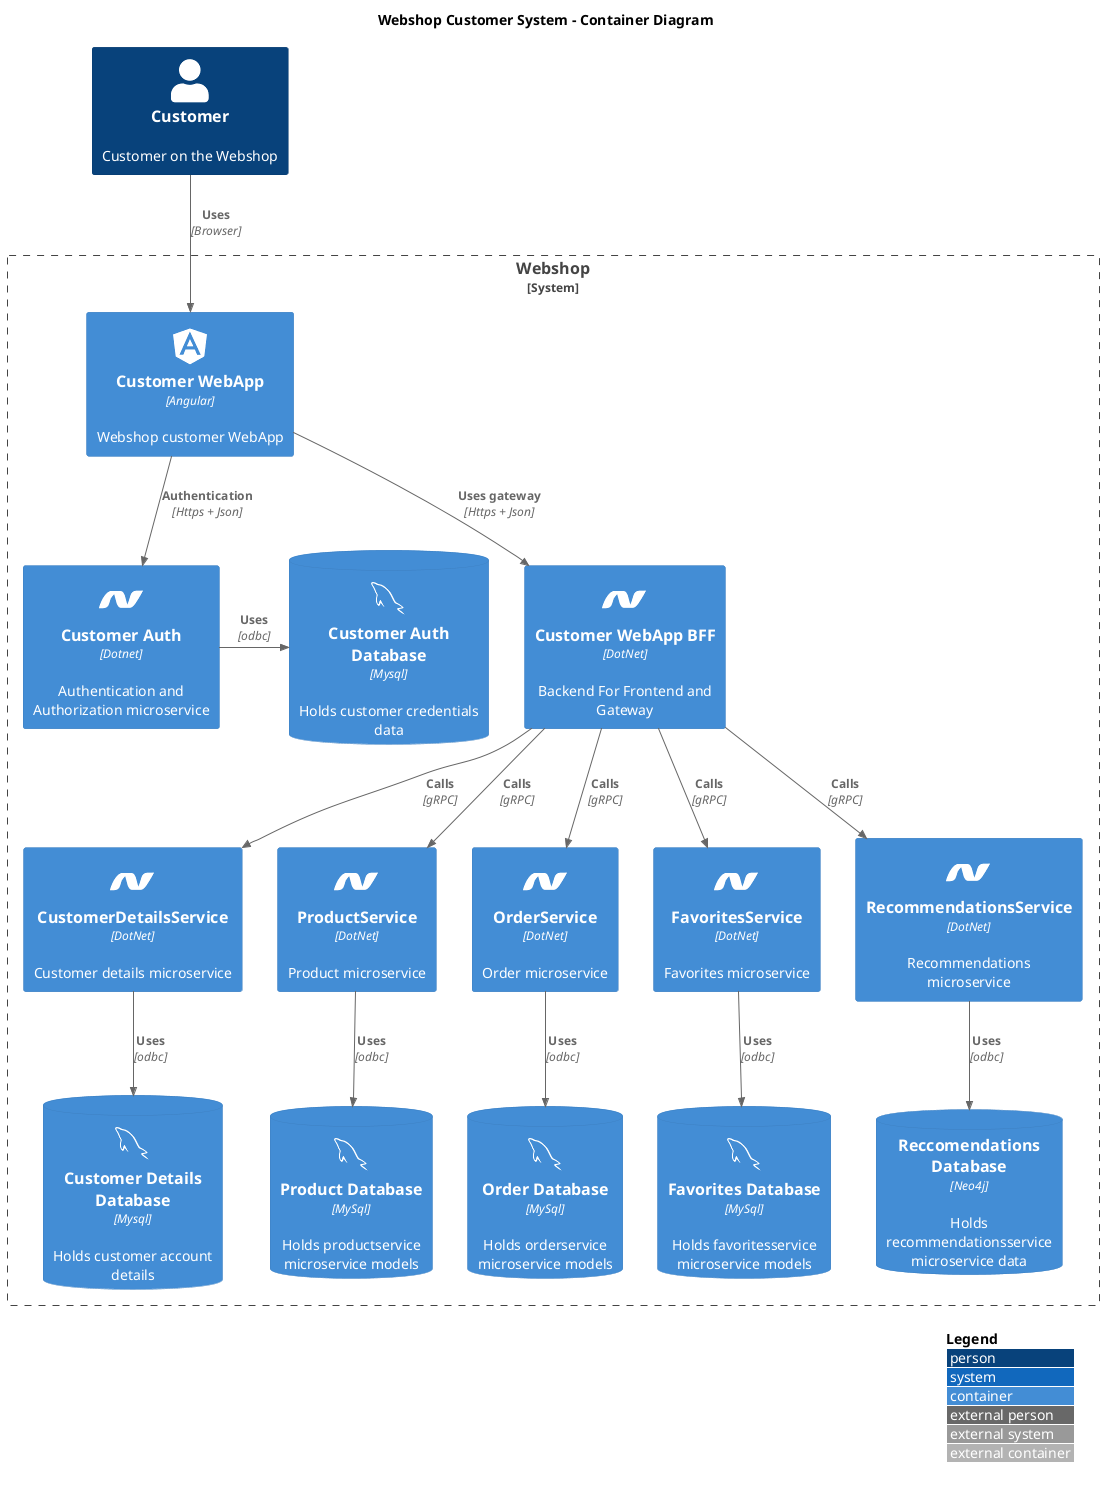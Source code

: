 @startuml AirToto_C2
!include <C4/C4_Container>
!include <tupadr3/devicons/angular>
!include <tupadr3/devicons/dotnet>
!include <tupadr3/devicons/mysql>
!include <cloudinsight/rabbitmq>

LAYOUT_WITH_LEGEND()

title Webshop Customer System - Container Diagram

' Actors
Person(customer, Customer, Customer on the Webshop)

System_Boundary(c1, Webshop) {
    ' Frontend
    Container(web, Customer WebApp, Angular, Webshop customer WebApp, angular)

    ' Backend
    Container(webbff, Customer WebApp BFF, DotNet, Backend For Frontend and Gateway, dotnet)
    Container(authservice, Customer Auth, Dotnet, Authentication and Authorization microservice, dotnet)
    Container(customerservice, CustomerDetailsService, DotNet, Customer details microservice, dotnet)
    Container(productservice, ProductService, DotNet, Product microservice, dotnet)
    Container(basketservice, OrderService, DotNet, Order microservice, dotnet)
    Container(favoritesservice, FavoritesService, DotNet, Favorites microservice, dotnet)
    Container(recommendationsservice, RecommendationsService, DotNet, Recommendations microservice, dotnet)

    ' Database
    ContainerDb(authdb, Customer Auth Database, Mysql, Holds customer credentials data, mysql)
    ContainerDb(customerdb, Customer Details Database, Mysql, Holds customer account details, mysql)
    ContainerDb(productdb, Product Database, MySql, Holds productservice microservice models, mysql)
    ContainerDb(basketdb, Order Database, MySql, Holds orderservice microservice models, mysql)
    ContainerDb(favoritesdb, Favorites Database, MySql, Holds favoritesservice microservice models, mysql)
    ContainerDb(recommendationsdb, Reccomendations Database, Neo4j, Holds recommendationsservice microservice data)

    ' Queue
    ' ContainerQueue(queue, Message Broker, RabbitMQ, Eventbus, rabbitmq)
}

' Relations actor
Rel(customer, web, Uses, Browser)

' Relations web
Rel(web, webbff, Uses gateway, Https + Json)
Rel(web, authservice, Authentication, Https + Json)

' Relations gateway
Rel(webbff, customerservice, Calls, gRPC)
Rel(webbff, productservice, Calls, gRPC)
Rel(webbff, basketservice, Calls, gRPC)
Rel(webbff, favoritesservice, Calls, gRPC)
Rel(webbff, recommendationsservice, Calls, gRPC)

' Relations database
Rel_L(authservice, authdb, Uses, odbc)
Rel(customerservice, customerdb, Uses, odbc)
Rel(productservice, productdb, Uses, odbc)
Rel(basketservice, basketdb, Uses, odbc)
Rel(favoritesservice, favoritesdb, Uses, odbc)
Rel(recommendationsservice, recommendationsdb, Uses, odbc)

' Relations messaging queue
' Rel_L(webbff, queue, Transfers state, ECST pattern)
' Rel_L(authservice, queue, Transfers state, ECST pattern)
' Rel_L(productservice, queue, Transfers state, ECST pattern)
' Rel_L(basketservice, queue, Transfers state, ECST pattern)
' Rel_L(favoritesservice, queue, Transfers state, ECST pattern)
' Rel_L(recommendationsservice, queue, Transfers state, ECST pattern)

@enduml